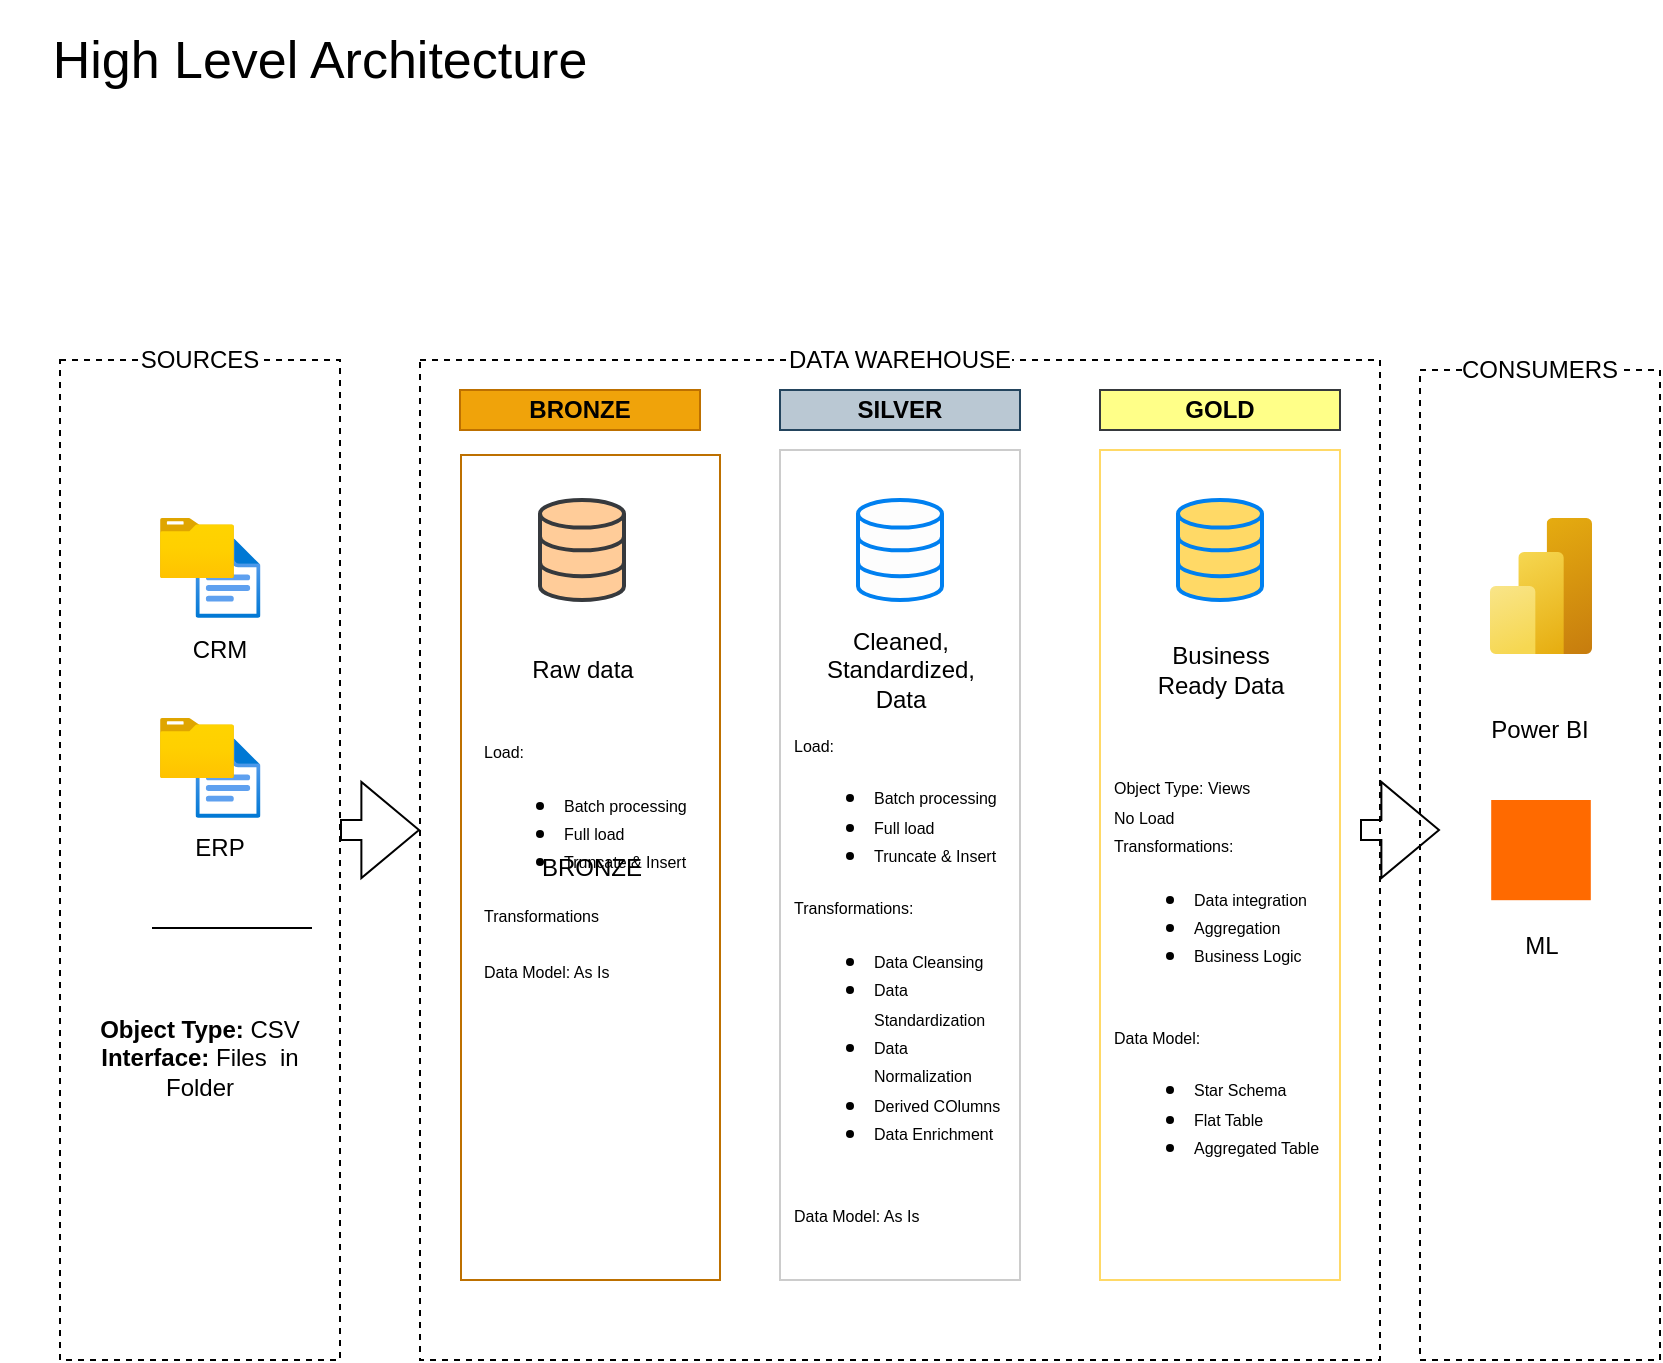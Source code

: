 <mxfile version="26.2.2">
  <diagram name="Page-1" id="4fSIZPG5lg-2ZHqw876N">
    <mxGraphModel dx="1030" dy="619" grid="1" gridSize="10" guides="1" tooltips="1" connect="1" arrows="1" fold="1" page="1" pageScale="1" pageWidth="1100" pageHeight="850" math="0" shadow="0">
      <root>
        <mxCell id="0" />
        <mxCell id="1" parent="0" />
        <mxCell id="QtmNZMd3GUs6CpPFPNzS-2" value="" style="rounded=0;whiteSpace=wrap;html=1;fillColor=none;dashed=1;" parent="1" vertex="1">
          <mxGeometry x="720" y="195" width="120" height="495" as="geometry" />
        </mxCell>
        <mxCell id="QtmNZMd3GUs6CpPFPNzS-5" value="" style="rounded=0;whiteSpace=wrap;html=1;fillColor=none;dashed=1;" parent="1" vertex="1">
          <mxGeometry x="220" y="190" width="480" height="500" as="geometry" />
        </mxCell>
        <mxCell id="QtmNZMd3GUs6CpPFPNzS-34" value="BRONZE" style="rounded=0;whiteSpace=wrap;html=1;fillColor=none;fontColor=#000000;strokeColor=#BD7000;" parent="1" vertex="1">
          <mxGeometry x="240.5" y="237.5" width="129.5" height="412.5" as="geometry" />
        </mxCell>
        <mxCell id="QtmNZMd3GUs6CpPFPNzS-7" value="" style="rounded=0;whiteSpace=wrap;html=1;fillColor=none;dashed=1;" parent="1" vertex="1">
          <mxGeometry x="40" y="190" width="140" height="500" as="geometry" />
        </mxCell>
        <mxCell id="QtmNZMd3GUs6CpPFPNzS-1" value="&lt;font style=&quot;font-size: 26px;&quot;&gt;High Level Architecture&lt;/font&gt;" style="text;html=1;align=center;verticalAlign=middle;whiteSpace=wrap;rounded=0;" parent="1" vertex="1">
          <mxGeometry x="10" y="10" width="320" height="60" as="geometry" />
        </mxCell>
        <mxCell id="QtmNZMd3GUs6CpPFPNzS-3" value="CONSUMERS" style="rounded=0;whiteSpace=wrap;html=1;fillColor=none;dashed=1;strokeColor=none;labelBackgroundColor=default;" parent="1" vertex="1">
          <mxGeometry x="720" y="165" width="120" height="60" as="geometry" />
        </mxCell>
        <mxCell id="QtmNZMd3GUs6CpPFPNzS-6" value="DATA WAREHOUSE" style="rounded=0;whiteSpace=wrap;html=1;fillColor=none;dashed=1;strokeColor=none;labelBackgroundColor=default;" parent="1" vertex="1">
          <mxGeometry x="220" y="160" width="480" height="60" as="geometry" />
        </mxCell>
        <mxCell id="QtmNZMd3GUs6CpPFPNzS-8" value="SOURCES" style="rounded=0;whiteSpace=wrap;html=1;fillColor=none;dashed=1;strokeColor=none;labelBackgroundColor=default;" parent="1" vertex="1">
          <mxGeometry x="50" y="160" width="120" height="60" as="geometry" />
        </mxCell>
        <mxCell id="QtmNZMd3GUs6CpPFPNzS-9" value="" style="rounded=0;whiteSpace=wrap;html=1;fillColor=none;strokeColor=#CCCCCC;" parent="1" vertex="1">
          <mxGeometry x="400" y="235" width="120" height="415" as="geometry" />
        </mxCell>
        <mxCell id="QtmNZMd3GUs6CpPFPNzS-10" value="SILVER" style="rounded=0;whiteSpace=wrap;html=1;fillColor=#bac8d3;strokeColor=#23445d;fontStyle=1" parent="1" vertex="1">
          <mxGeometry x="400" y="205" width="120" height="20" as="geometry" />
        </mxCell>
        <mxCell id="QtmNZMd3GUs6CpPFPNzS-12" value="BRONZE" style="rounded=0;whiteSpace=wrap;html=1;fillColor=#f0a30a;fontColor=#000000;strokeColor=#BD7000;fontStyle=1" parent="1" vertex="1">
          <mxGeometry x="240" y="205" width="120" height="20" as="geometry" />
        </mxCell>
        <mxCell id="QtmNZMd3GUs6CpPFPNzS-13" value="" style="rounded=0;whiteSpace=wrap;html=1;fillColor=none;strokeColor=#FFD966;" parent="1" vertex="1">
          <mxGeometry x="560" y="235" width="120" height="415" as="geometry" />
        </mxCell>
        <mxCell id="QtmNZMd3GUs6CpPFPNzS-14" value="GOLD" style="rounded=0;whiteSpace=wrap;html=1;fillColor=#ffff88;strokeColor=#36393d;fontStyle=1;fontColor=#000000;" parent="1" vertex="1">
          <mxGeometry x="560" y="205" width="120" height="20" as="geometry" />
        </mxCell>
        <mxCell id="QtmNZMd3GUs6CpPFPNzS-16" value="" style="image;aspect=fixed;html=1;points=[];align=center;fontSize=12;image=img/lib/azure2/general/File.svg;" parent="1" vertex="1">
          <mxGeometry x="107.77" y="279" width="32.46" height="40" as="geometry" />
        </mxCell>
        <mxCell id="QtmNZMd3GUs6CpPFPNzS-17" value="CRM" style="text;html=1;align=center;verticalAlign=middle;whiteSpace=wrap;rounded=0;" parent="1" vertex="1">
          <mxGeometry x="90" y="321.5" width="60" height="27.5" as="geometry" />
        </mxCell>
        <mxCell id="QtmNZMd3GUs6CpPFPNzS-15" value="" style="image;aspect=fixed;html=1;points=[];align=center;fontSize=12;image=img/lib/azure2/general/Folder_Blank.svg;" parent="1" vertex="1">
          <mxGeometry x="90" y="269" width="36.96" height="30" as="geometry" />
        </mxCell>
        <mxCell id="QtmNZMd3GUs6CpPFPNzS-19" value="" style="image;aspect=fixed;html=1;points=[];align=center;fontSize=12;image=img/lib/azure2/general/File.svg;" parent="1" vertex="1">
          <mxGeometry x="107.77" y="379" width="32.46" height="40" as="geometry" />
        </mxCell>
        <mxCell id="QtmNZMd3GUs6CpPFPNzS-20" value="ERP" style="text;html=1;align=center;verticalAlign=middle;whiteSpace=wrap;rounded=0;" parent="1" vertex="1">
          <mxGeometry x="90" y="419" width="60" height="30" as="geometry" />
        </mxCell>
        <mxCell id="QtmNZMd3GUs6CpPFPNzS-21" value="" style="image;aspect=fixed;html=1;points=[];align=center;fontSize=12;image=img/lib/azure2/general/Folder_Blank.svg;" parent="1" vertex="1">
          <mxGeometry x="90" y="369" width="36.96" height="30" as="geometry" />
        </mxCell>
        <mxCell id="QtmNZMd3GUs6CpPFPNzS-23" value="" style="endArrow=none;html=1;rounded=0;" parent="1" edge="1">
          <mxGeometry width="50" height="50" relative="1" as="geometry">
            <mxPoint x="86" y="474" as="sourcePoint" />
            <mxPoint x="166" y="474" as="targetPoint" />
          </mxGeometry>
        </mxCell>
        <mxCell id="QtmNZMd3GUs6CpPFPNzS-24" value="&lt;b&gt;Object Type: &lt;/b&gt;CSV&lt;div&gt;&lt;b&gt;Interface: &lt;/b&gt;Files&amp;nbsp; in Folder&lt;/div&gt;" style="text;html=1;align=center;verticalAlign=middle;whiteSpace=wrap;rounded=0;" parent="1" vertex="1">
          <mxGeometry x="50" y="484" width="120" height="110" as="geometry" />
        </mxCell>
        <mxCell id="QtmNZMd3GUs6CpPFPNzS-25" value="" style="html=1;verticalLabelPosition=bottom;align=center;labelBackgroundColor=#ffffff;verticalAlign=top;strokeWidth=2;strokeColor=#0080F0;shadow=0;dashed=0;shape=mxgraph.ios7.icons.data;fillColor=#FDFDFD;" parent="1" vertex="1">
          <mxGeometry x="439" y="260" width="42" height="50" as="geometry" />
        </mxCell>
        <mxCell id="QtmNZMd3GUs6CpPFPNzS-26" value="" style="html=1;verticalLabelPosition=bottom;align=center;labelBackgroundColor=#ffffff;verticalAlign=top;strokeWidth=2;strokeColor=#0080F0;shadow=0;dashed=0;shape=mxgraph.ios7.icons.data;fillColor=#FFD966;" parent="1" vertex="1">
          <mxGeometry x="599" y="260" width="42" height="50" as="geometry" />
        </mxCell>
        <mxCell id="QtmNZMd3GUs6CpPFPNzS-27" value="" style="html=1;verticalLabelPosition=bottom;align=center;labelBackgroundColor=#ffffff;verticalAlign=top;strokeWidth=2;strokeColor=#36393d;shadow=0;dashed=0;shape=mxgraph.ios7.icons.data;fillColor=#ffcc99;" parent="1" vertex="1">
          <mxGeometry x="280" y="260" width="42" height="50" as="geometry" />
        </mxCell>
        <mxCell id="QtmNZMd3GUs6CpPFPNzS-31" value="&lt;div&gt;&lt;span style=&quot;font-size: 8px;&quot;&gt;Object Type: Views&lt;/span&gt;&lt;/div&gt;&lt;span style=&quot;font-size: 8px;&quot;&gt;No Load&lt;/span&gt;&lt;br&gt;&lt;div&gt;&lt;div&gt;&lt;font style=&quot;font-size: 8px;&quot;&gt;Transformations:&lt;/font&gt;&lt;/div&gt;&lt;/div&gt;&lt;div&gt;&lt;ul&gt;&lt;li&gt;&lt;font style=&quot;font-size: 8px;&quot;&gt;Data integration&lt;/font&gt;&lt;/li&gt;&lt;li&gt;&lt;font style=&quot;font-size: 8px;&quot;&gt;Aggregation&lt;/font&gt;&lt;/li&gt;&lt;li&gt;&lt;font style=&quot;font-size: 8px;&quot;&gt;Business Logic&lt;/font&gt;&lt;/li&gt;&lt;/ul&gt;&lt;/div&gt;&lt;div&gt;&lt;font style=&quot;font-size: 8px;&quot;&gt;&lt;br&gt;&lt;/font&gt;&lt;/div&gt;&lt;div&gt;&lt;font style=&quot;font-size: 8px;&quot;&gt;Data Model:&amp;nbsp;&lt;/font&gt;&lt;/div&gt;&lt;div&gt;&lt;ul&gt;&lt;li&gt;&lt;font style=&quot;font-size: 8px;&quot;&gt;Star Schema&lt;/font&gt;&lt;/li&gt;&lt;li&gt;&lt;font style=&quot;font-size: 8px;&quot;&gt;Flat Table&lt;/font&gt;&lt;/li&gt;&lt;li&gt;&lt;font style=&quot;font-size: 8px;&quot;&gt;Aggregated Table&lt;/font&gt;&lt;/li&gt;&lt;/ul&gt;&lt;/div&gt;" style="text;html=1;align=left;verticalAlign=middle;whiteSpace=wrap;rounded=0;" parent="1" vertex="1">
          <mxGeometry x="565" y="460" width="110" height="77" as="geometry" />
        </mxCell>
        <mxCell id="QtmNZMd3GUs6CpPFPNzS-32" value="Cleaned, Standardized, Data" style="text;html=1;align=center;verticalAlign=middle;whiteSpace=wrap;rounded=0;" parent="1" vertex="1">
          <mxGeometry x="420.5" y="330" width="79" height="30" as="geometry" />
        </mxCell>
        <mxCell id="QtmNZMd3GUs6CpPFPNzS-33" value="Business Ready Data" style="text;html=1;align=center;verticalAlign=middle;whiteSpace=wrap;rounded=0;" parent="1" vertex="1">
          <mxGeometry x="580.5" y="330" width="79" height="30" as="geometry" />
        </mxCell>
        <mxCell id="QtmNZMd3GUs6CpPFPNzS-35" value="Raw data" style="text;html=1;align=center;verticalAlign=middle;whiteSpace=wrap;rounded=0;" parent="1" vertex="1">
          <mxGeometry x="261.5" y="330" width="79" height="30" as="geometry" />
        </mxCell>
        <mxCell id="QtmNZMd3GUs6CpPFPNzS-36" value="&lt;font style=&quot;font-size: 8px;&quot;&gt;Load:&amp;nbsp;&lt;/font&gt;&lt;div&gt;&lt;ul&gt;&lt;li&gt;&lt;font style=&quot;font-size: 8px;&quot;&gt;Batch processing&lt;/font&gt;&lt;/li&gt;&lt;li style=&quot;&quot;&gt;&lt;font style=&quot;font-size: 8px;&quot;&gt;Full load&lt;/font&gt;&lt;/li&gt;&lt;li&gt;&lt;font style=&quot;font-size: 8px;&quot;&gt;Truncate &amp;amp; Insert&lt;/font&gt;&lt;/li&gt;&lt;/ul&gt;&lt;div&gt;&lt;font style=&quot;font-size: 8px;&quot;&gt;Transformations&lt;/font&gt;&lt;/div&gt;&lt;/div&gt;&lt;div&gt;&lt;font style=&quot;font-size: 8px;&quot;&gt;&lt;br&gt;&lt;/font&gt;&lt;/div&gt;&lt;div&gt;&lt;font style=&quot;font-size: 8px;&quot;&gt;Data Model: As Is&lt;/font&gt;&lt;/div&gt;" style="text;html=1;align=left;verticalAlign=middle;whiteSpace=wrap;rounded=0;" parent="1" vertex="1">
          <mxGeometry x="250" y="401.5" width="110" height="77" as="geometry" />
        </mxCell>
        <mxCell id="QtmNZMd3GUs6CpPFPNzS-37" value="&lt;font style=&quot;font-size: 8px;&quot;&gt;Load:&amp;nbsp;&lt;/font&gt;&lt;div&gt;&lt;ul&gt;&lt;li&gt;&lt;font style=&quot;font-size: 8px;&quot;&gt;Batch processing&lt;/font&gt;&lt;/li&gt;&lt;li style=&quot;&quot;&gt;&lt;font style=&quot;font-size: 8px;&quot;&gt;Full load&lt;/font&gt;&lt;/li&gt;&lt;li&gt;&lt;font style=&quot;font-size: 8px;&quot;&gt;Truncate &amp;amp; Insert&lt;/font&gt;&lt;/li&gt;&lt;/ul&gt;&lt;div&gt;&lt;font style=&quot;font-size: 8px;&quot;&gt;Transformations:&lt;/font&gt;&lt;/div&gt;&lt;/div&gt;&lt;div&gt;&lt;ul&gt;&lt;li&gt;&lt;font style=&quot;font-size: 8px;&quot;&gt;Data Cleansing&lt;/font&gt;&lt;/li&gt;&lt;li&gt;&lt;font style=&quot;font-size: 8px;&quot;&gt;Data Standardization&lt;/font&gt;&lt;/li&gt;&lt;li&gt;&lt;font style=&quot;font-size: 8px;&quot;&gt;Data Normalization&lt;/font&gt;&lt;/li&gt;&lt;li&gt;&lt;font style=&quot;font-size: 8px;&quot;&gt;Derived COlumns&lt;/font&gt;&lt;/li&gt;&lt;li&gt;&lt;font style=&quot;font-size: 8px;&quot;&gt;Data Enrichment&lt;/font&gt;&lt;/li&gt;&lt;/ul&gt;&lt;/div&gt;&lt;div&gt;&lt;font style=&quot;font-size: 8px;&quot;&gt;&lt;br&gt;&lt;/font&gt;&lt;/div&gt;&lt;div&gt;&lt;font style=&quot;font-size: 8px;&quot;&gt;Data Model: As Is&lt;/font&gt;&lt;/div&gt;" style="text;html=1;align=left;verticalAlign=middle;whiteSpace=wrap;rounded=0;" parent="1" vertex="1">
          <mxGeometry x="405" y="460" width="110" height="77" as="geometry" />
        </mxCell>
        <mxCell id="QtmNZMd3GUs6CpPFPNzS-38" value="" style="image;aspect=fixed;html=1;points=[];align=center;fontSize=12;image=img/lib/azure2/analytics/Power_BI_Embedded.svg;" parent="1" vertex="1">
          <mxGeometry x="755" y="269" width="51" height="68" as="geometry" />
        </mxCell>
        <mxCell id="YtGtf792GrAuijWJoewH-2" value="ML" style="text;html=1;align=center;verticalAlign=middle;whiteSpace=wrap;rounded=0;" vertex="1" parent="1">
          <mxGeometry x="750.5" y="468" width="60" height="30" as="geometry" />
        </mxCell>
        <mxCell id="YtGtf792GrAuijWJoewH-3" value="" style="points=[];aspect=fixed;html=1;align=center;shadow=0;dashed=0;fillColor=#FF6A00;strokeColor=none;shape=mxgraph.alibaba_cloud.machine_learning;" vertex="1" parent="1">
          <mxGeometry x="755.6" y="410" width="49.8" height="50.1" as="geometry" />
        </mxCell>
        <mxCell id="YtGtf792GrAuijWJoewH-4" value="Power BI" style="text;html=1;align=center;verticalAlign=middle;whiteSpace=wrap;rounded=0;" vertex="1" parent="1">
          <mxGeometry x="749.9" y="360" width="60" height="30" as="geometry" />
        </mxCell>
        <mxCell id="YtGtf792GrAuijWJoewH-5" value="" style="shape=flexArrow;endArrow=classic;html=1;rounded=0;entryX=0;entryY=0.5;entryDx=0;entryDy=0;endWidth=37;endSize=9.27;width=10;" edge="1" parent="1">
          <mxGeometry width="50" height="50" relative="1" as="geometry">
            <mxPoint x="690" y="425" as="sourcePoint" />
            <mxPoint x="730" y="425" as="targetPoint" />
          </mxGeometry>
        </mxCell>
        <mxCell id="YtGtf792GrAuijWJoewH-6" value="" style="shape=flexArrow;endArrow=classic;html=1;rounded=0;entryX=0;entryY=0.5;entryDx=0;entryDy=0;endWidth=37;endSize=9.27;width=10;" edge="1" parent="1">
          <mxGeometry width="50" height="50" relative="1" as="geometry">
            <mxPoint x="180" y="425" as="sourcePoint" />
            <mxPoint x="220" y="425" as="targetPoint" />
          </mxGeometry>
        </mxCell>
      </root>
    </mxGraphModel>
  </diagram>
</mxfile>
